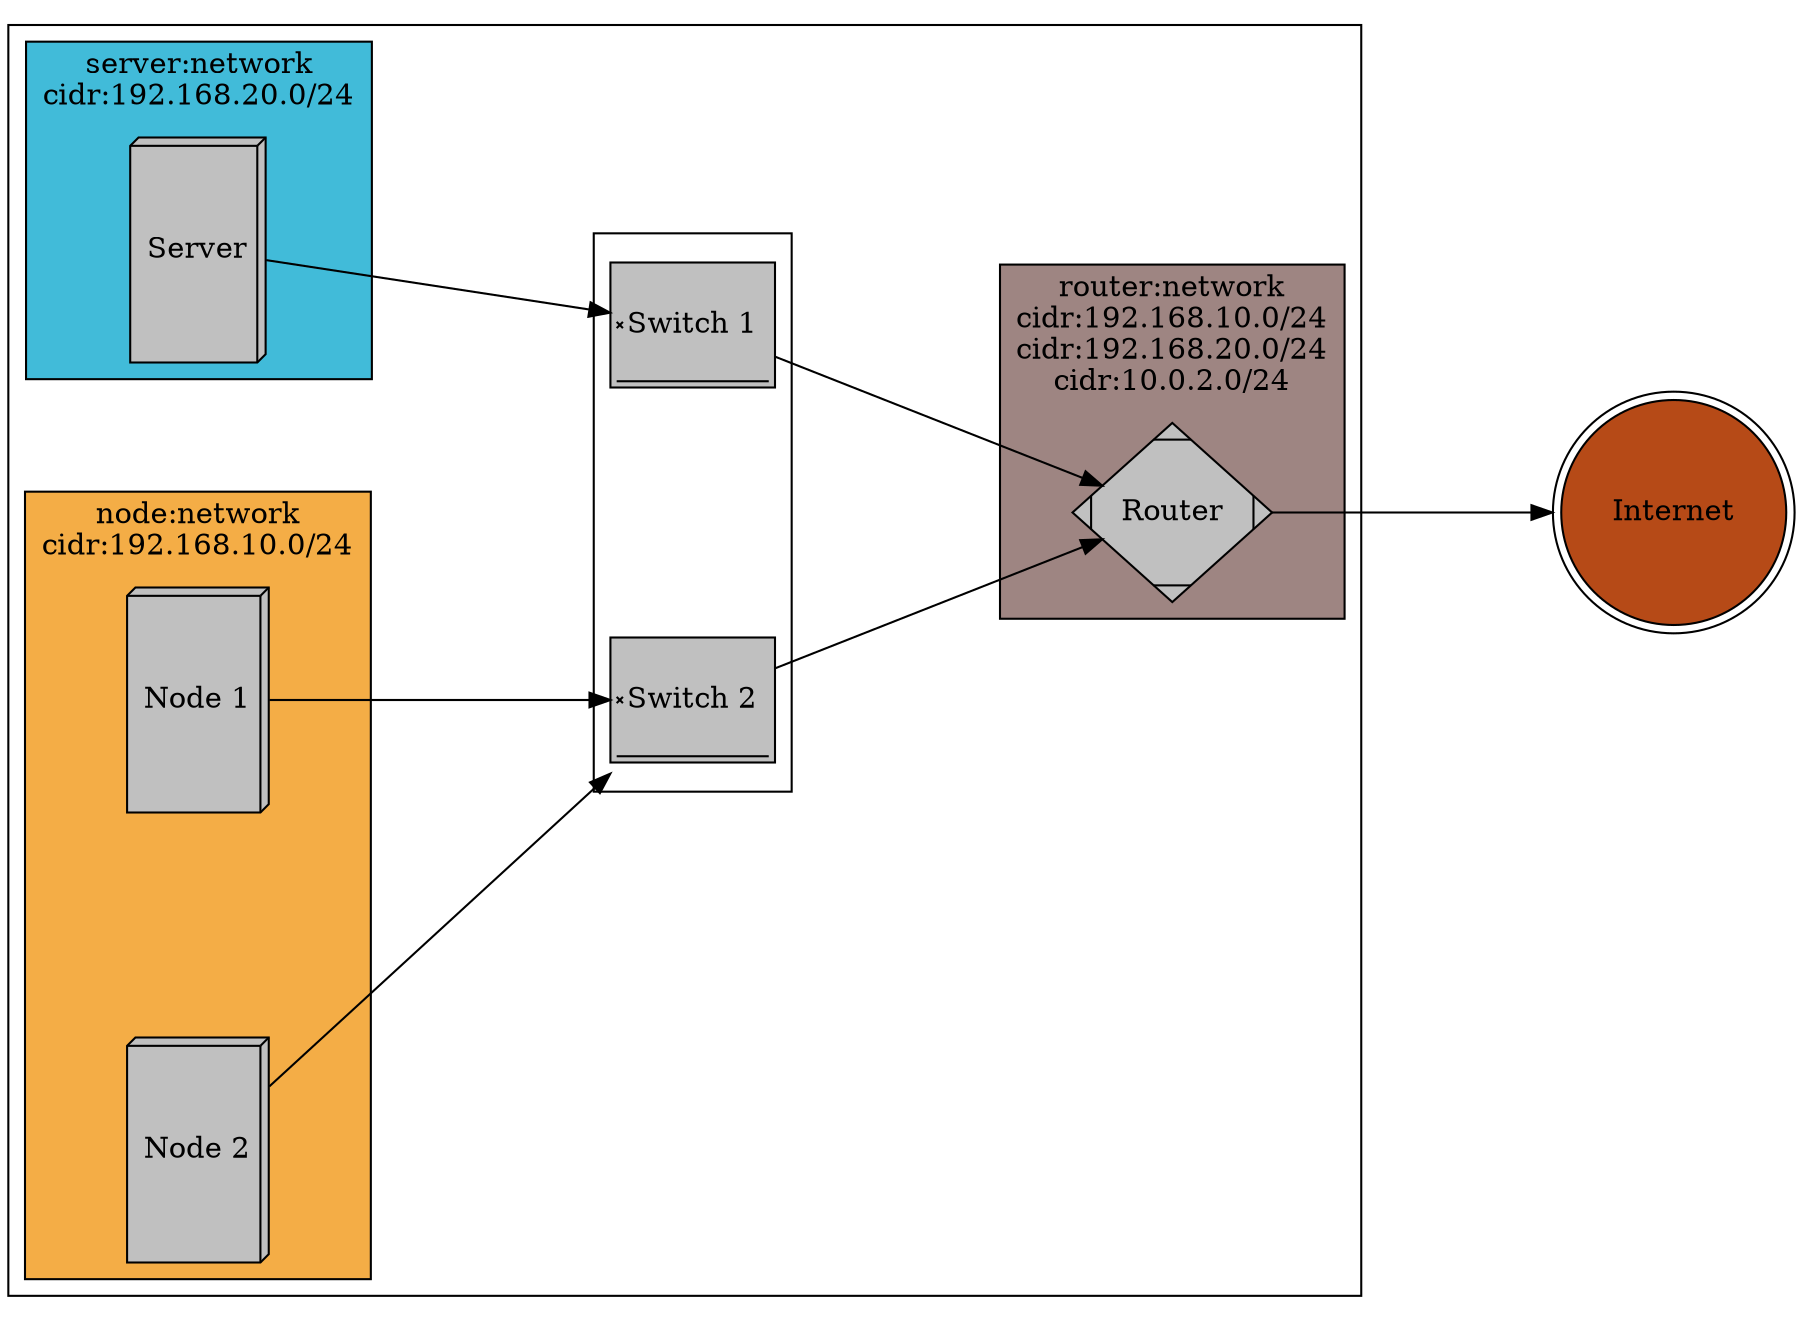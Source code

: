 digraph G {

    rankdir=LR;
    graph [nodesep=1.5, ranksep=1.5];

    subgraph cluster0 {

        color="black"
        style=solid;

        subgraph cluster1 {
            node [style=filled shape=signature color=black fillcolor="gray" height=1];
            style=solid;
            color="black";
            sw1 [label="Switch 1" shape=signature height=1]
            sw2 [label="Switch 2" shape=signature height=1]

        }

        subgraph cluster2 {
            node [style=filled shape=Mdiamond color=black fillcolor="gray" height=1.2];
            label = "router:network\ncidr:192.168.10.0/24\ncidr:192.168.20.0/24\ncidr:10.0.2.0/24";
            style=filled;
            color="black";
            fillcolor="#9E8582"
            router [label="Router"];

        }
        subgraph cluster3 {
            node [style=filled shape=box3d color=black fillcolor="gray" height=1.5];
            label = "server:network\ncidr:192.168.20.0/24";
            style=filled;
            color="black"
            fillcolor="#41BBD9"
            server [label="Server"];
        }
        subgraph cluster4 {
            node [style=filled shape=box3d color=black fillcolor="gray" height=1.5];
            label = "node:network\ncidr:192.168.10.0/24";
            style=filled;
            color="black"
            fillcolor="#F4AD46"
            node1 [label="Node 1"];
            node2 [label="Node 2"];
        }

    }

    server -> sw1;
    node1 -> sw2;
    node2 -> sw2;
    sw1 -> router
    sw2 -> router
    router -> internet;

    internet [style=filled shape=doublecircle color=black fillcolor="#B64A17" height=1.5 label="Internet"];
}
